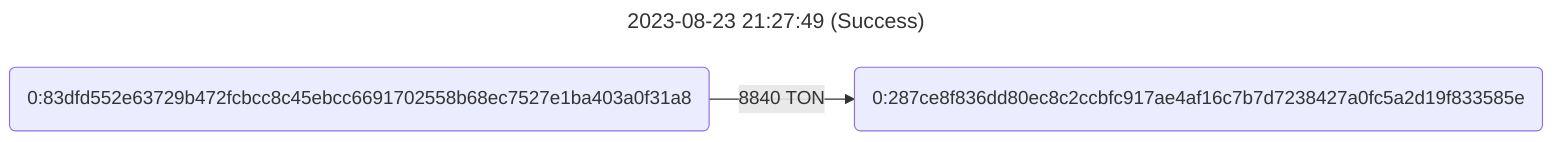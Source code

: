 ---
title: 2023-08-23 21:27:49 (Success)
---
flowchart LR
    A("0:83dfd552e63729b472fcbcc8c45ebcc6691702558b68ec7527e1ba403a0f31a8")
    B("0:287ce8f836dd80ec8c2ccbfc917ae4af16c7b7d7238427a0fc5a2d19f833585e")
    A -- 8840 TON --> B